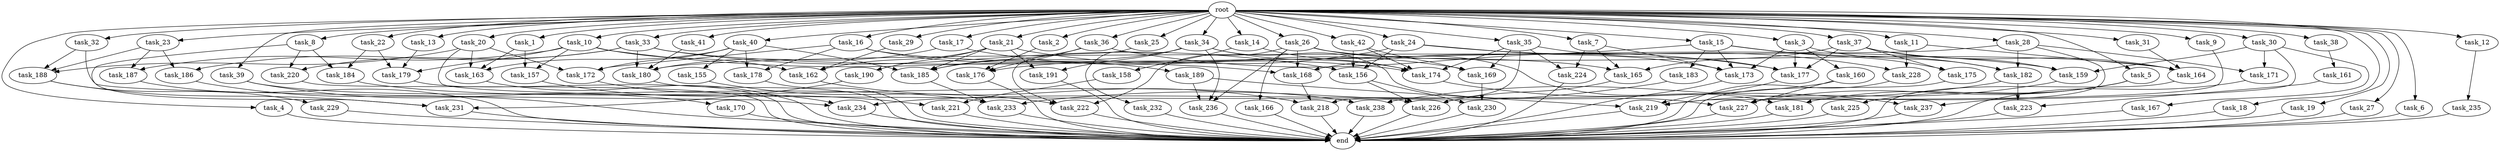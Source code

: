 digraph G {
  task_162 [size="5583457484.800000"];
  task_189 [size="2147483648.000000"];
  task_220 [size="10050223472.639999"];
  task_221 [size="2491081031.680000"];
  task_15 [size="10.240000"];
  task_229 [size="4209067950.080000"];
  task_161 [size="3092376453.120000"];
  task_9 [size="10.240000"];
  task_40 [size="10.240000"];
  task_183 [size="6957847019.520000"];
  task_36 [size="10.240000"];
  task_4 [size="10.240000"];
  task_179 [size="8933531975.680000"];
  task_20 [size="10.240000"];
  task_166 [size="3092376453.120000"];
  task_13 [size="10.240000"];
  task_14 [size="10.240000"];
  task_174 [size="17695265259.520000"];
  task_32 [size="10.240000"];
  task_3 [size="10.240000"];
  task_159 [size="10823317585.920000"];
  task_5 [size="10.240000"];
  task_169 [size="11854109736.960001"];
  task_180 [size="14946486190.080000"];
  task_155 [size="8589934592.000000"];
  task_185 [size="18038862643.200001"];
  task_156 [size="8074538516.480000"];
  task_231 [size="15375982919.680000"];
  task_26 [size="10.240000"];
  task_28 [size="10.240000"];
  task_158 [size="5497558138.880000"];
  task_42 [size="10.240000"];
  task_233 [size="9019431321.600000"];
  task_2 [size="10.240000"];
  task_186 [size="10050223472.639999"];
  task_172 [size="11081015623.680000"];
  task_7 [size="10.240000"];
  task_176 [size="14688788152.320000"];
  task_25 [size="10.240000"];
  task_163 [size="12025908428.800001"];
  task_21 [size="10.240000"];
  task_31 [size="10.240000"];
  task_188 [size="14259291422.720001"];
  task_232 [size="343597383.680000"];
  task_191 [size="2491081031.680000"];
  task_23 [size="10.240000"];
  task_238 [size="8933531975.680000"];
  task_237 [size="1116691496.960000"];
  task_224 [size="6270652252.160000"];
  task_29 [size="10.240000"];
  task_1 [size="10.240000"];
  task_173 [size="9277129359.360001"];
  task_236 [size="10393820856.320000"];
  task_184 [size="7301444403.200000"];
  task_24 [size="10.240000"];
  task_18 [size="10.240000"];
  task_218 [size="11338713661.440001"];
  task_167 [size="773094113.280000"];
  task_226 [size="1030792151.040000"];
  task_170 [size="1374389534.720000"];
  task_157 [size="6184752906.240000"];
  task_165 [size="9878424780.800001"];
  task_230 [size="5841155522.560000"];
  task_22 [size="10.240000"];
  task_19 [size="10.240000"];
  task_41 [size="10.240000"];
  task_168 [size="13142599925.760000"];
  task_222 [size="13142599925.760000"];
  task_177 [size="20186346291.200001"];
  task_164 [size="16922171146.240000"];
  task_16 [size="10.240000"];
  task_30 [size="10.240000"];
  task_39 [size="10.240000"];
  task_8 [size="10.240000"];
  task_12 [size="10.240000"];
  task_34 [size="10.240000"];
  root [size="0.000000"];
  task_17 [size="10.240000"];
  end [size="0.000000"];
  task_178 [size="10737418240.000000"];
  task_10 [size="10.240000"];
  task_219 [size="16922171146.240000"];
  task_27 [size="10.240000"];
  task_182 [size="11940009082.880001"];
  task_175 [size="13915694039.040001"];
  task_6 [size="10.240000"];
  task_37 [size="10.240000"];
  task_35 [size="10.240000"];
  task_33 [size="10.240000"];
  task_225 [size="3092376453.120000"];
  task_228 [size="2147483648.000000"];
  task_38 [size="10.240000"];
  task_234 [size="14259291422.720001"];
  task_181 [size="6184752906.240000"];
  task_190 [size="2147483648.000000"];
  task_171 [size="4982162063.360000"];
  task_187 [size="10050223472.639999"];
  task_11 [size="10.240000"];
  task_227 [size="7988639170.560000"];
  task_223 [size="10737418240.000000"];
  task_235 [size="2147483648.000000"];
  task_160 [size="773094113.280000"];

  task_162 -> task_218 [size="33554432.000000"];
  task_189 -> task_236 [size="679477248.000000"];
  task_189 -> task_219 [size="679477248.000000"];
  task_220 -> end [size="1.000000"];
  task_221 -> end [size="1.000000"];
  task_15 -> task_168 [size="679477248.000000"];
  task_15 -> task_175 [size="679477248.000000"];
  task_15 -> task_183 [size="679477248.000000"];
  task_15 -> task_182 [size="679477248.000000"];
  task_15 -> task_173 [size="679477248.000000"];
  task_229 -> end [size="1.000000"];
  task_161 -> task_223 [size="209715200.000000"];
  task_9 -> task_219 [size="536870912.000000"];
  task_40 -> task_155 [size="838860800.000000"];
  task_40 -> task_178 [size="838860800.000000"];
  task_40 -> task_163 [size="838860800.000000"];
  task_40 -> task_172 [size="838860800.000000"];
  task_40 -> task_185 [size="838860800.000000"];
  task_183 -> task_233 [size="209715200.000000"];
  task_36 -> task_176 [size="679477248.000000"];
  task_36 -> task_177 [size="679477248.000000"];
  task_36 -> task_185 [size="679477248.000000"];
  task_4 -> end [size="1.000000"];
  task_179 -> end [size="1.000000"];
  task_20 -> task_188 [size="33554432.000000"];
  task_20 -> task_226 [size="33554432.000000"];
  task_20 -> task_172 [size="33554432.000000"];
  task_20 -> task_163 [size="33554432.000000"];
  task_166 -> end [size="1.000000"];
  task_13 -> task_179 [size="536870912.000000"];
  task_14 -> task_158 [size="536870912.000000"];
  task_14 -> task_174 [size="536870912.000000"];
  task_174 -> task_237 [size="33554432.000000"];
  task_32 -> task_188 [size="679477248.000000"];
  task_32 -> task_234 [size="679477248.000000"];
  task_3 -> task_177 [size="75497472.000000"];
  task_3 -> task_182 [size="75497472.000000"];
  task_3 -> task_173 [size="75497472.000000"];
  task_3 -> task_160 [size="75497472.000000"];
  task_159 -> task_219 [size="134217728.000000"];
  task_5 -> task_225 [size="301989888.000000"];
  task_5 -> task_181 [size="301989888.000000"];
  task_5 -> task_227 [size="301989888.000000"];
  task_169 -> task_230 [size="536870912.000000"];
  task_180 -> end [size="1.000000"];
  task_155 -> task_222 [size="679477248.000000"];
  task_185 -> task_233 [size="536870912.000000"];
  task_156 -> task_226 [size="33554432.000000"];
  task_156 -> task_230 [size="33554432.000000"];
  task_231 -> end [size="1.000000"];
  task_26 -> task_181 [size="301989888.000000"];
  task_26 -> task_168 [size="301989888.000000"];
  task_26 -> task_236 [size="301989888.000000"];
  task_26 -> task_222 [size="301989888.000000"];
  task_26 -> task_164 [size="301989888.000000"];
  task_26 -> task_166 [size="301989888.000000"];
  task_28 -> task_180 [size="411041792.000000"];
  task_28 -> task_182 [size="411041792.000000"];
  task_28 -> task_171 [size="411041792.000000"];
  task_28 -> task_227 [size="411041792.000000"];
  task_158 -> task_221 [size="33554432.000000"];
  task_42 -> task_169 [size="411041792.000000"];
  task_42 -> task_156 [size="411041792.000000"];
  task_42 -> task_174 [size="411041792.000000"];
  task_233 -> end [size="1.000000"];
  task_2 -> task_176 [size="679477248.000000"];
  task_186 -> end [size="1.000000"];
  task_172 -> task_234 [size="679477248.000000"];
  task_7 -> task_165 [size="75497472.000000"];
  task_7 -> task_224 [size="75497472.000000"];
  task_7 -> task_173 [size="75497472.000000"];
  task_176 -> end [size="1.000000"];
  task_25 -> task_222 [size="301989888.000000"];
  task_163 -> end [size="1.000000"];
  task_21 -> task_162 [size="209715200.000000"];
  task_21 -> task_169 [size="209715200.000000"];
  task_21 -> task_190 [size="209715200.000000"];
  task_21 -> task_191 [size="209715200.000000"];
  task_21 -> task_185 [size="209715200.000000"];
  task_31 -> task_164 [size="536870912.000000"];
  task_188 -> task_231 [size="411041792.000000"];
  task_188 -> task_229 [size="411041792.000000"];
  task_232 -> end [size="1.000000"];
  task_191 -> end [size="1.000000"];
  task_23 -> task_186 [size="679477248.000000"];
  task_23 -> task_187 [size="679477248.000000"];
  task_23 -> task_188 [size="679477248.000000"];
  task_238 -> end [size="1.000000"];
  task_237 -> end [size="1.000000"];
  task_224 -> end [size="1.000000"];
  task_29 -> task_162 [size="33554432.000000"];
  task_1 -> task_157 [size="301989888.000000"];
  task_1 -> task_163 [size="301989888.000000"];
  task_173 -> end [size="1.000000"];
  task_236 -> end [size="1.000000"];
  task_184 -> task_238 [size="33554432.000000"];
  task_24 -> task_176 [size="75497472.000000"];
  task_24 -> task_228 [size="75497472.000000"];
  task_24 -> task_156 [size="75497472.000000"];
  task_24 -> task_173 [size="75497472.000000"];
  task_18 -> end [size="1.000000"];
  task_218 -> end [size="1.000000"];
  task_167 -> end [size="1.000000"];
  task_226 -> end [size="1.000000"];
  task_170 -> end [size="1.000000"];
  task_157 -> task_221 [size="209715200.000000"];
  task_165 -> task_226 [size="33554432.000000"];
  task_230 -> end [size="1.000000"];
  task_22 -> task_179 [size="33554432.000000"];
  task_22 -> task_184 [size="33554432.000000"];
  task_19 -> end [size="1.000000"];
  task_41 -> task_180 [size="536870912.000000"];
  task_168 -> task_218 [size="536870912.000000"];
  task_222 -> end [size="1.000000"];
  task_177 -> task_219 [size="301989888.000000"];
  task_164 -> end [size="1.000000"];
  task_16 -> task_178 [size="209715200.000000"];
  task_16 -> task_189 [size="209715200.000000"];
  task_16 -> task_165 [size="209715200.000000"];
  task_16 -> task_172 [size="209715200.000000"];
  task_30 -> task_167 [size="75497472.000000"];
  task_30 -> task_159 [size="75497472.000000"];
  task_30 -> task_237 [size="75497472.000000"];
  task_30 -> task_171 [size="75497472.000000"];
  task_39 -> task_233 [size="134217728.000000"];
  task_39 -> task_170 [size="134217728.000000"];
  task_8 -> task_231 [size="679477248.000000"];
  task_8 -> task_220 [size="679477248.000000"];
  task_8 -> task_184 [size="679477248.000000"];
  task_12 -> task_235 [size="209715200.000000"];
  task_34 -> task_191 [size="33554432.000000"];
  task_34 -> task_232 [size="33554432.000000"];
  task_34 -> task_227 [size="33554432.000000"];
  task_34 -> task_174 [size="33554432.000000"];
  task_34 -> task_185 [size="33554432.000000"];
  task_34 -> task_236 [size="33554432.000000"];
  root -> task_39 [size="1.000000"];
  root -> task_26 [size="1.000000"];
  root -> task_8 [size="1.000000"];
  root -> task_34 [size="1.000000"];
  root -> task_28 [size="1.000000"];
  root -> task_15 [size="1.000000"];
  root -> task_2 [size="1.000000"];
  root -> task_17 [size="1.000000"];
  root -> task_9 [size="1.000000"];
  root -> task_6 [size="1.000000"];
  root -> task_40 [size="1.000000"];
  root -> task_10 [size="1.000000"];
  root -> task_27 [size="1.000000"];
  root -> task_7 [size="1.000000"];
  root -> task_4 [size="1.000000"];
  root -> task_24 [size="1.000000"];
  root -> task_25 [size="1.000000"];
  root -> task_18 [size="1.000000"];
  root -> task_33 [size="1.000000"];
  root -> task_35 [size="1.000000"];
  root -> task_13 [size="1.000000"];
  root -> task_31 [size="1.000000"];
  root -> task_14 [size="1.000000"];
  root -> task_1 [size="1.000000"];
  root -> task_23 [size="1.000000"];
  root -> task_11 [size="1.000000"];
  root -> task_3 [size="1.000000"];
  root -> task_37 [size="1.000000"];
  root -> task_20 [size="1.000000"];
  root -> task_29 [size="1.000000"];
  root -> task_32 [size="1.000000"];
  root -> task_5 [size="1.000000"];
  root -> task_12 [size="1.000000"];
  root -> task_38 [size="1.000000"];
  root -> task_22 [size="1.000000"];
  root -> task_19 [size="1.000000"];
  root -> task_41 [size="1.000000"];
  root -> task_36 [size="1.000000"];
  root -> task_21 [size="1.000000"];
  root -> task_16 [size="1.000000"];
  root -> task_42 [size="1.000000"];
  root -> task_30 [size="1.000000"];
  task_17 -> task_180 [size="209715200.000000"];
  task_17 -> task_174 [size="209715200.000000"];
  task_178 -> end [size="1.000000"];
  task_10 -> task_162 [size="301989888.000000"];
  task_10 -> task_157 [size="301989888.000000"];
  task_10 -> task_168 [size="301989888.000000"];
  task_10 -> task_179 [size="301989888.000000"];
  task_10 -> task_187 [size="301989888.000000"];
  task_219 -> end [size="1.000000"];
  task_27 -> end [size="1.000000"];
  task_182 -> task_223 [size="838860800.000000"];
  task_182 -> task_238 [size="838860800.000000"];
  task_175 -> end [size="1.000000"];
  task_6 -> end [size="1.000000"];
  task_37 -> task_164 [size="679477248.000000"];
  task_37 -> task_159 [size="679477248.000000"];
  task_37 -> task_165 [size="679477248.000000"];
  task_37 -> task_175 [size="679477248.000000"];
  task_37 -> task_177 [size="679477248.000000"];
  task_35 -> task_169 [size="536870912.000000"];
  task_35 -> task_224 [size="536870912.000000"];
  task_35 -> task_174 [size="536870912.000000"];
  task_35 -> task_218 [size="536870912.000000"];
  task_35 -> task_177 [size="536870912.000000"];
  task_33 -> task_180 [size="301989888.000000"];
  task_33 -> task_159 [size="301989888.000000"];
  task_33 -> task_220 [size="301989888.000000"];
  task_33 -> task_186 [size="301989888.000000"];
  task_33 -> task_156 [size="301989888.000000"];
  task_225 -> end [size="1.000000"];
  task_228 -> end [size="1.000000"];
  task_38 -> task_161 [size="301989888.000000"];
  task_234 -> end [size="1.000000"];
  task_181 -> end [size="1.000000"];
  task_190 -> task_231 [size="411041792.000000"];
  task_171 -> end [size="1.000000"];
  task_187 -> end [size="1.000000"];
  task_11 -> task_228 [size="134217728.000000"];
  task_11 -> task_164 [size="134217728.000000"];
  task_227 -> end [size="1.000000"];
  task_223 -> end [size="1.000000"];
  task_235 -> end [size="1.000000"];
  task_160 -> task_227 [size="33554432.000000"];
  task_160 -> task_234 [size="33554432.000000"];
}
